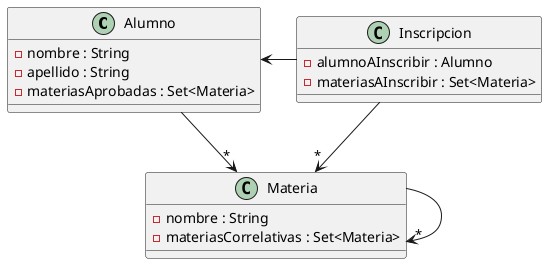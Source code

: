 @startuml

class Alumno {
    - nombre : String
    - apellido : String
    - materiasAprobadas : Set<Materia>
}

class Materia {
    - nombre : String
    - materiasCorrelativas : Set<Materia>
}

class Inscripcion {
    - alumnoAInscribir : Alumno
    - materiasAInscribir : Set<Materia>
}

Alumno --> "*" Materia
Inscripcion --> "*" Materia
Inscripcion -l-> Alumno
Materia --> "*" Materia


@enduml